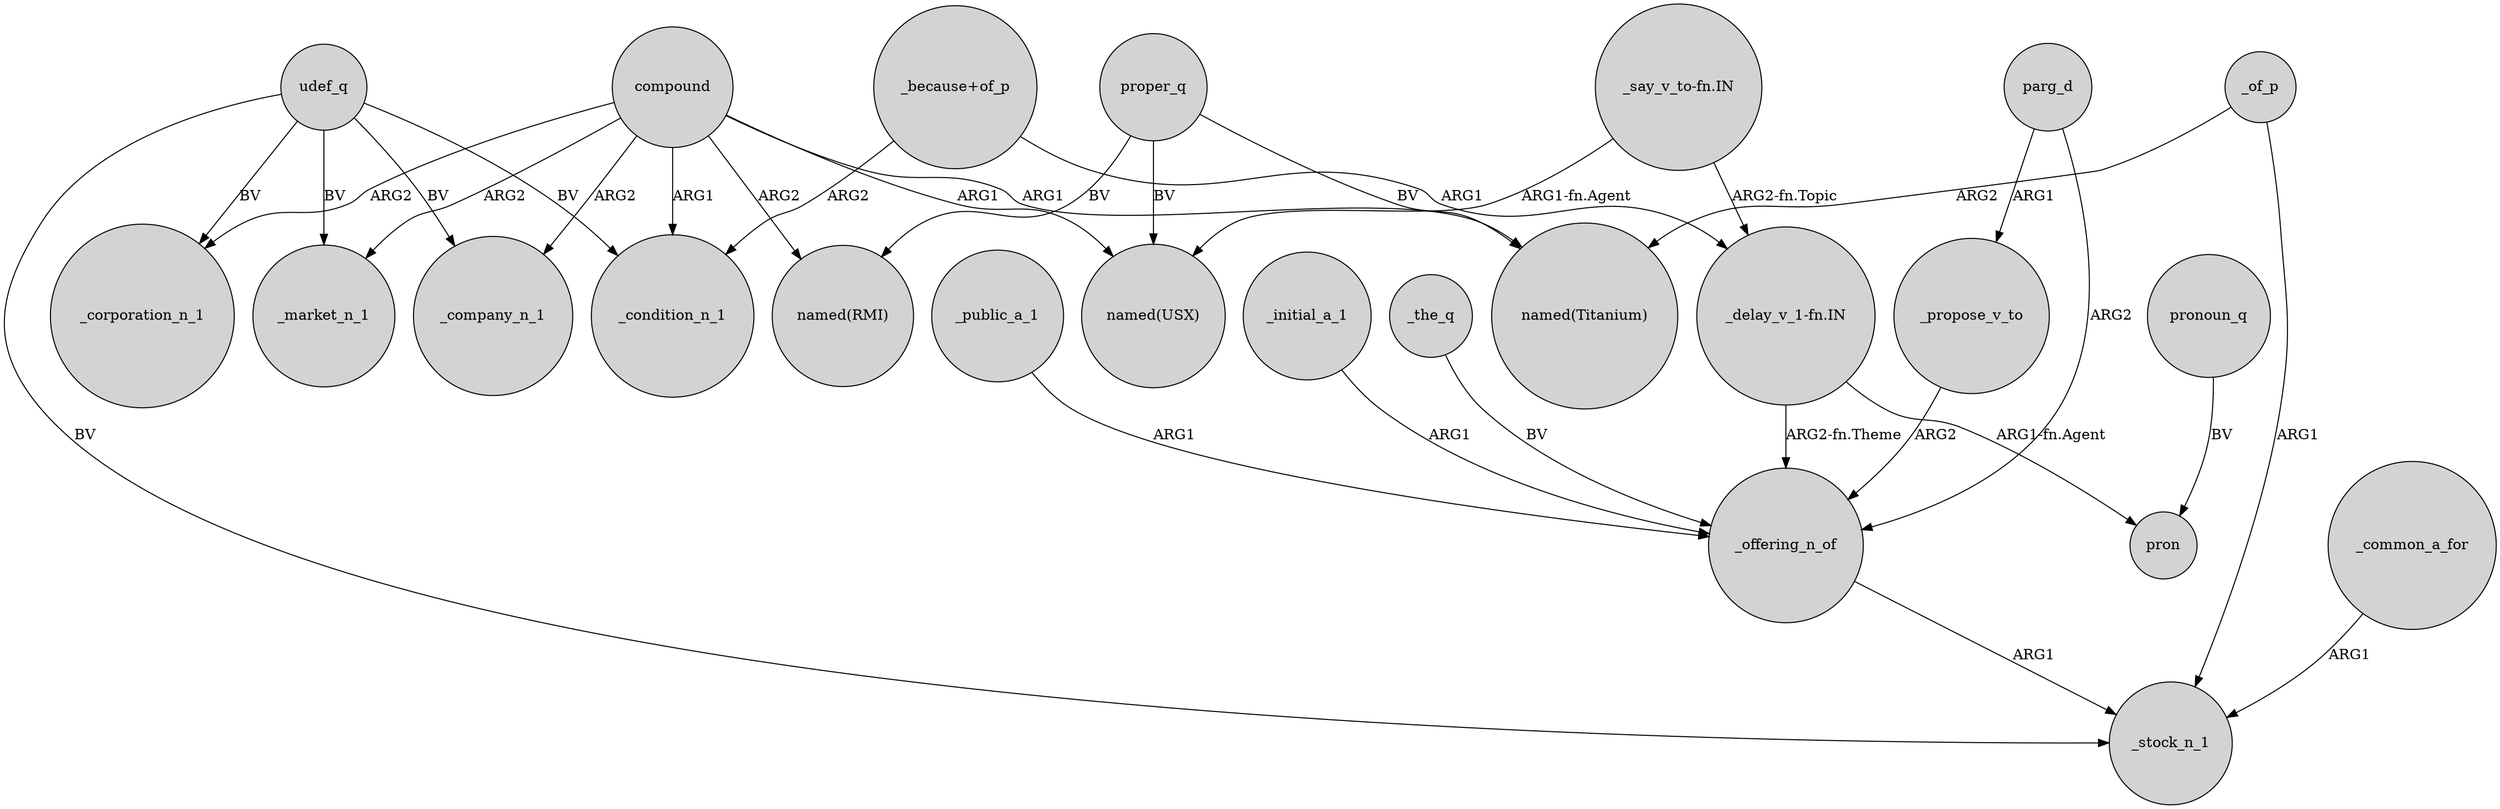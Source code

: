digraph {
	node [shape=circle style=filled]
	compound -> _market_n_1 [label=ARG2]
	parg_d -> _propose_v_to [label=ARG1]
	_public_a_1 -> _offering_n_of [label=ARG1]
	"_say_v_to-fn.IN" -> "_delay_v_1-fn.IN" [label="ARG2-fn.Topic"]
	compound -> "named(USX)" [label=ARG1]
	compound -> _company_n_1 [label=ARG2]
	compound -> _corporation_n_1 [label=ARG2]
	compound -> "named(Titanium)" [label=ARG1]
	udef_q -> _market_n_1 [label=BV]
	compound -> "named(RMI)" [label=ARG2]
	parg_d -> _offering_n_of [label=ARG2]
	pronoun_q -> pron [label=BV]
	_of_p -> _stock_n_1 [label=ARG1]
	udef_q -> _corporation_n_1 [label=BV]
	udef_q -> _condition_n_1 [label=BV]
	udef_q -> _stock_n_1 [label=BV]
	compound -> _condition_n_1 [label=ARG1]
	_offering_n_of -> _stock_n_1 [label=ARG1]
	_of_p -> "named(Titanium)" [label=ARG2]
	proper_q -> "named(USX)" [label=BV]
	proper_q -> "named(RMI)" [label=BV]
	"_because+of_p" -> "_delay_v_1-fn.IN" [label=ARG1]
	_propose_v_to -> _offering_n_of [label=ARG2]
	_common_a_for -> _stock_n_1 [label=ARG1]
	"_because+of_p" -> _condition_n_1 [label=ARG2]
	"_delay_v_1-fn.IN" -> _offering_n_of [label="ARG2-fn.Theme"]
	"_say_v_to-fn.IN" -> "named(USX)" [label="ARG1-fn.Agent"]
	proper_q -> "named(Titanium)" [label=BV]
	"_delay_v_1-fn.IN" -> pron [label="ARG1-fn.Agent"]
	_initial_a_1 -> _offering_n_of [label=ARG1]
	udef_q -> _company_n_1 [label=BV]
	_the_q -> _offering_n_of [label=BV]
}

